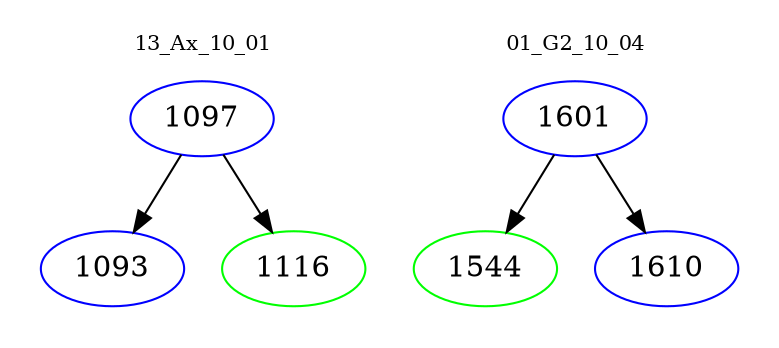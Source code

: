 digraph{
subgraph cluster_0 {
color = white
label = "13_Ax_10_01";
fontsize=10;
T0_1097 [label="1097", color="blue"]
T0_1097 -> T0_1093 [color="black"]
T0_1093 [label="1093", color="blue"]
T0_1097 -> T0_1116 [color="black"]
T0_1116 [label="1116", color="green"]
}
subgraph cluster_1 {
color = white
label = "01_G2_10_04";
fontsize=10;
T1_1601 [label="1601", color="blue"]
T1_1601 -> T1_1544 [color="black"]
T1_1544 [label="1544", color="green"]
T1_1601 -> T1_1610 [color="black"]
T1_1610 [label="1610", color="blue"]
}
}
